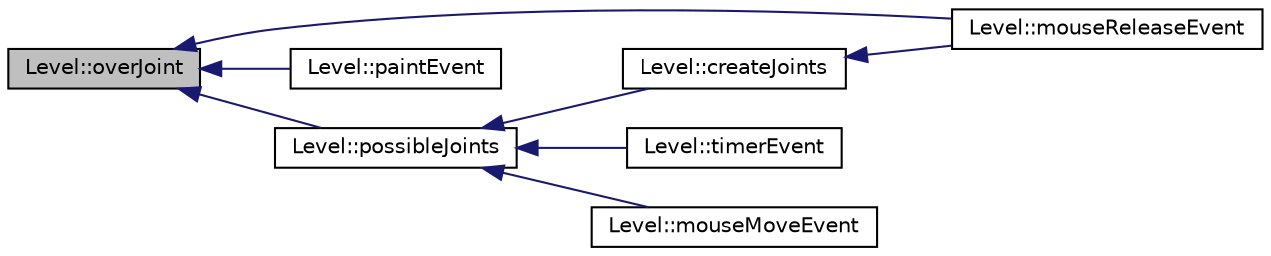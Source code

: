 digraph G
{
  edge [fontname="Helvetica",fontsize="10",labelfontname="Helvetica",labelfontsize="10"];
  node [fontname="Helvetica",fontsize="10",shape=record];
  rankdir="LR";
  Node1 [label="Level::overJoint",height=0.2,width=0.4,color="black", fillcolor="grey75", style="filled" fontcolor="black"];
  Node1 -> Node2 [dir="back",color="midnightblue",fontsize="10",style="solid",fontname="Helvetica"];
  Node2 [label="Level::mouseReleaseEvent",height=0.2,width=0.4,color="black", fillcolor="white", style="filled",URL="$classLevel.html#a77722ba24f938b7a0707f755e635a8f6"];
  Node1 -> Node3 [dir="back",color="midnightblue",fontsize="10",style="solid",fontname="Helvetica"];
  Node3 [label="Level::paintEvent",height=0.2,width=0.4,color="black", fillcolor="white", style="filled",URL="$classLevel.html#a20324b2e333c1fe625d150ae530843e3"];
  Node1 -> Node4 [dir="back",color="midnightblue",fontsize="10",style="solid",fontname="Helvetica"];
  Node4 [label="Level::possibleJoints",height=0.2,width=0.4,color="black", fillcolor="white", style="filled",URL="$classLevel.html#a621fa42856df90cfe131ccfa5cf283a3"];
  Node4 -> Node5 [dir="back",color="midnightblue",fontsize="10",style="solid",fontname="Helvetica"];
  Node5 [label="Level::createJoints",height=0.2,width=0.4,color="black", fillcolor="white", style="filled",URL="$classLevel.html#a753ed1a47f268859a713123dc640839c"];
  Node5 -> Node2 [dir="back",color="midnightblue",fontsize="10",style="solid",fontname="Helvetica"];
  Node4 -> Node6 [dir="back",color="midnightblue",fontsize="10",style="solid",fontname="Helvetica"];
  Node6 [label="Level::timerEvent",height=0.2,width=0.4,color="black", fillcolor="white", style="filled",URL="$classLevel.html#a47263f00b559de3fce0164f9efac0f6b"];
  Node4 -> Node7 [dir="back",color="midnightblue",fontsize="10",style="solid",fontname="Helvetica"];
  Node7 [label="Level::mouseMoveEvent",height=0.2,width=0.4,color="black", fillcolor="white", style="filled",URL="$classLevel.html#a7221d73229e77fcddcfe04205f00daac"];
}
